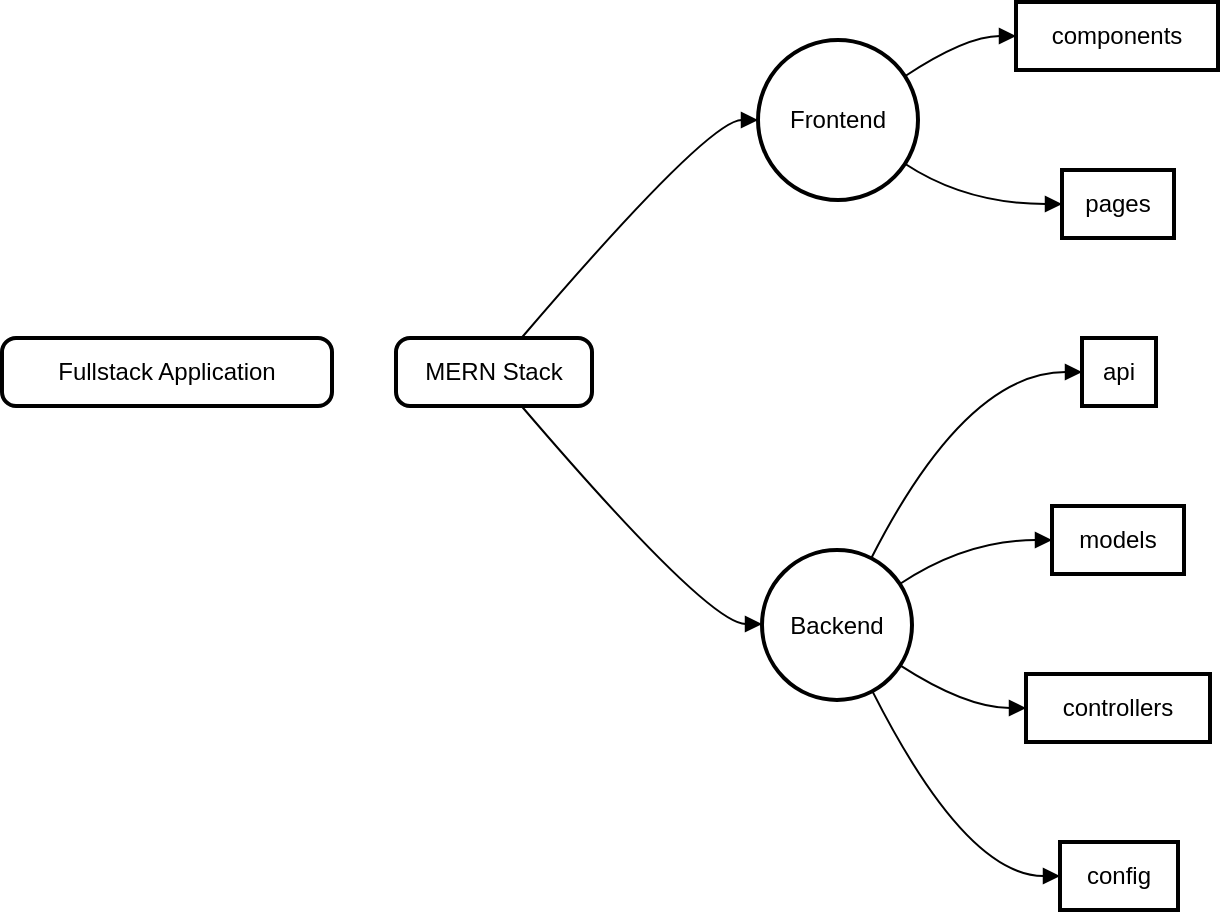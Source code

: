 <mxfile version="24.7.8" pages="2">
  <diagram name="MERN" id="AwGB4FSPy83CxoR-F2ws">
    <mxGraphModel dx="1834" dy="1156" grid="0" gridSize="10" guides="1" tooltips="1" connect="1" arrows="1" fold="1" page="0" pageScale="1" pageWidth="850" pageHeight="1100" math="0" shadow="0">
      <root>
        <mxCell id="0" />
        <mxCell id="1" parent="0" />
        <mxCell id="2" value="Fullstack Application" style="rounded=1;absoluteArcSize=1;arcSize=14;whiteSpace=wrap;strokeWidth=2;" parent="1" vertex="1">
          <mxGeometry x="-163" y="168" width="165" height="34" as="geometry" />
        </mxCell>
        <mxCell id="3" value="MERN Stack" style="rounded=1;absoluteArcSize=1;arcSize=14;whiteSpace=wrap;strokeWidth=2;" parent="1" vertex="1">
          <mxGeometry x="34" y="168" width="98" height="34" as="geometry" />
        </mxCell>
        <mxCell id="4" value="Frontend" style="ellipse;aspect=fixed;strokeWidth=2;whiteSpace=wrap;" parent="1" vertex="1">
          <mxGeometry x="215" y="19" width="80" height="80" as="geometry" />
        </mxCell>
        <mxCell id="5" value="Backend" style="ellipse;aspect=fixed;strokeWidth=2;whiteSpace=wrap;" parent="1" vertex="1">
          <mxGeometry x="217" y="274" width="75" height="75" as="geometry" />
        </mxCell>
        <mxCell id="6" value="components" style="whiteSpace=wrap;strokeWidth=2;" parent="1" vertex="1">
          <mxGeometry x="344" width="101" height="34" as="geometry" />
        </mxCell>
        <mxCell id="7" value="pages" style="whiteSpace=wrap;strokeWidth=2;" parent="1" vertex="1">
          <mxGeometry x="367" y="84" width="56" height="34" as="geometry" />
        </mxCell>
        <mxCell id="8" value="api" style="whiteSpace=wrap;strokeWidth=2;" parent="1" vertex="1">
          <mxGeometry x="377" y="168" width="37" height="34" as="geometry" />
        </mxCell>
        <mxCell id="9" value="models" style="whiteSpace=wrap;strokeWidth=2;" parent="1" vertex="1">
          <mxGeometry x="362" y="252" width="66" height="34" as="geometry" />
        </mxCell>
        <mxCell id="10" value="controllers" style="whiteSpace=wrap;strokeWidth=2;" parent="1" vertex="1">
          <mxGeometry x="349" y="336" width="92" height="34" as="geometry" />
        </mxCell>
        <mxCell id="11" value="config" style="whiteSpace=wrap;strokeWidth=2;" parent="1" vertex="1">
          <mxGeometry x="366" y="420" width="59" height="34" as="geometry" />
        </mxCell>
        <mxCell id="12" value="" style="curved=1;startArrow=none;endArrow=block;exitX=0.64;exitY=0;entryX=0;entryY=0.5;" parent="1" source="3" target="4" edge="1">
          <mxGeometry relative="1" as="geometry">
            <Array as="points">
              <mxPoint x="190" y="59" />
            </Array>
          </mxGeometry>
        </mxCell>
        <mxCell id="13" value="" style="curved=1;startArrow=none;endArrow=block;exitX=0.64;exitY=1;entryX=0;entryY=0.49;" parent="1" source="3" target="5" edge="1">
          <mxGeometry relative="1" as="geometry">
            <Array as="points">
              <mxPoint x="190" y="311" />
            </Array>
          </mxGeometry>
        </mxCell>
        <mxCell id="14" value="" style="curved=1;startArrow=none;endArrow=block;exitX=0.99;exitY=0.18;entryX=0;entryY=0.5;" parent="1" source="4" target="6" edge="1">
          <mxGeometry relative="1" as="geometry">
            <Array as="points">
              <mxPoint x="319" y="17" />
            </Array>
          </mxGeometry>
        </mxCell>
        <mxCell id="15" value="" style="curved=1;startArrow=none;endArrow=block;exitX=0.99;exitY=0.82;entryX=0.01;entryY=0.5;" parent="1" source="4" target="7" edge="1">
          <mxGeometry relative="1" as="geometry">
            <Array as="points">
              <mxPoint x="319" y="101" />
            </Array>
          </mxGeometry>
        </mxCell>
        <mxCell id="16" value="" style="curved=1;startArrow=none;endArrow=block;exitX=0.76;exitY=-0.01;entryX=-0.01;entryY=0.5;" parent="1" source="5" target="8" edge="1">
          <mxGeometry relative="1" as="geometry">
            <Array as="points">
              <mxPoint x="319" y="185" />
            </Array>
          </mxGeometry>
        </mxCell>
        <mxCell id="17" value="" style="curved=1;startArrow=none;endArrow=block;exitX=1;exitY=0.17;entryX=0;entryY=0.5;" parent="1" source="5" target="9" edge="1">
          <mxGeometry relative="1" as="geometry">
            <Array as="points">
              <mxPoint x="319" y="269" />
            </Array>
          </mxGeometry>
        </mxCell>
        <mxCell id="18" value="" style="curved=1;startArrow=none;endArrow=block;exitX=1;exitY=0.82;entryX=0;entryY=0.5;" parent="1" source="5" target="10" edge="1">
          <mxGeometry relative="1" as="geometry">
            <Array as="points">
              <mxPoint x="319" y="353" />
            </Array>
          </mxGeometry>
        </mxCell>
        <mxCell id="19" value="" style="curved=1;startArrow=none;endArrow=block;exitX=0.76;exitY=0.99;entryX=0;entryY=0.5;" parent="1" source="5" target="11" edge="1">
          <mxGeometry relative="1" as="geometry">
            <Array as="points">
              <mxPoint x="319" y="437" />
            </Array>
          </mxGeometry>
        </mxCell>
      </root>
    </mxGraphModel>
  </diagram>
  <diagram id="2spP6fZre4tpmlTspzjA" name="Web-notes Docusaurus">
    <mxGraphModel dx="1434" dy="756" grid="0" gridSize="10" guides="1" tooltips="1" connect="1" arrows="1" fold="1" page="0" pageScale="1" pageWidth="850" pageHeight="1100" math="0" shadow="0">
      <root>
        <mxCell id="0" />
        <mxCell id="1" parent="0" />
      </root>
    </mxGraphModel>
  </diagram>
</mxfile>
